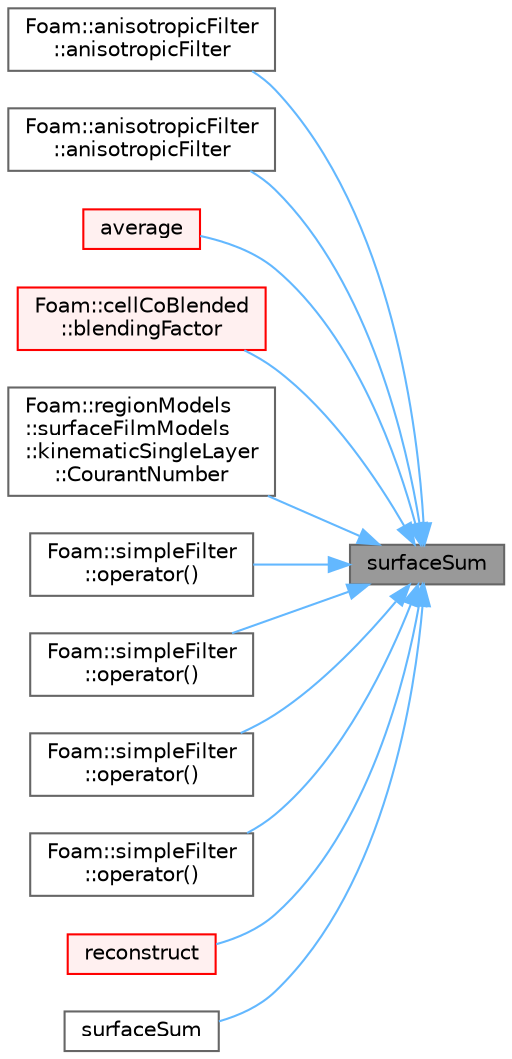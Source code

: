 digraph "surfaceSum"
{
 // LATEX_PDF_SIZE
  bgcolor="transparent";
  edge [fontname=Helvetica,fontsize=10,labelfontname=Helvetica,labelfontsize=10];
  node [fontname=Helvetica,fontsize=10,shape=box,height=0.2,width=0.4];
  rankdir="RL";
  Node1 [id="Node000001",label="surfaceSum",height=0.2,width=0.4,color="gray40", fillcolor="grey60", style="filled", fontcolor="black",tooltip=" "];
  Node1 -> Node2 [id="edge1_Node000001_Node000002",dir="back",color="steelblue1",style="solid",tooltip=" "];
  Node2 [id="Node000002",label="Foam::anisotropicFilter\l::anisotropicFilter",height=0.2,width=0.4,color="grey40", fillcolor="white", style="filled",URL="$classFoam_1_1anisotropicFilter.html#aa1e3c30cfe66be4cef473c1ef13e241c",tooltip=" "];
  Node1 -> Node3 [id="edge2_Node000001_Node000003",dir="back",color="steelblue1",style="solid",tooltip=" "];
  Node3 [id="Node000003",label="Foam::anisotropicFilter\l::anisotropicFilter",height=0.2,width=0.4,color="grey40", fillcolor="white", style="filled",URL="$classFoam_1_1anisotropicFilter.html#a1054a3bdd9be3f4b6109caf21ffcf3b9",tooltip=" "];
  Node1 -> Node4 [id="edge3_Node000001_Node000004",dir="back",color="steelblue1",style="solid",tooltip=" "];
  Node4 [id="Node000004",label="average",height=0.2,width=0.4,color="red", fillcolor="#FFF0F0", style="filled",URL="$namespaceFoam_1_1fvc.html#a5e88ec1804440b5389eb2e6f3e6d6964",tooltip=" "];
  Node1 -> Node11 [id="edge4_Node000001_Node000011",dir="back",color="steelblue1",style="solid",tooltip=" "];
  Node11 [id="Node000011",label="Foam::cellCoBlended\l::blendingFactor",height=0.2,width=0.4,color="red", fillcolor="#FFF0F0", style="filled",URL="$classFoam_1_1cellCoBlended.html#ae927af6b3fadd79fc8c5543245d76242",tooltip=" "];
  Node1 -> Node15 [id="edge5_Node000001_Node000015",dir="back",color="steelblue1",style="solid",tooltip=" "];
  Node15 [id="Node000015",label="Foam::regionModels\l::surfaceFilmModels\l::kinematicSingleLayer\l::CourantNumber",height=0.2,width=0.4,color="grey40", fillcolor="white", style="filled",URL="$classFoam_1_1regionModels_1_1surfaceFilmModels_1_1kinematicSingleLayer.html#ae65b4d9fefa89ea7af0cf18525899d63",tooltip=" "];
  Node1 -> Node16 [id="edge6_Node000001_Node000016",dir="back",color="steelblue1",style="solid",tooltip=" "];
  Node16 [id="Node000016",label="Foam::simpleFilter\l::operator()",height=0.2,width=0.4,color="grey40", fillcolor="white", style="filled",URL="$classFoam_1_1simpleFilter.html#a57f485be4b718f128b5c974aea60a703",tooltip=" "];
  Node1 -> Node17 [id="edge7_Node000001_Node000017",dir="back",color="steelblue1",style="solid",tooltip=" "];
  Node17 [id="Node000017",label="Foam::simpleFilter\l::operator()",height=0.2,width=0.4,color="grey40", fillcolor="white", style="filled",URL="$classFoam_1_1simpleFilter.html#a73fe195c24e2c9c44594a426926a4f26",tooltip=" "];
  Node1 -> Node18 [id="edge8_Node000001_Node000018",dir="back",color="steelblue1",style="solid",tooltip=" "];
  Node18 [id="Node000018",label="Foam::simpleFilter\l::operator()",height=0.2,width=0.4,color="grey40", fillcolor="white", style="filled",URL="$classFoam_1_1simpleFilter.html#a09837db659ad2ae061756f47b021383a",tooltip=" "];
  Node1 -> Node19 [id="edge9_Node000001_Node000019",dir="back",color="steelblue1",style="solid",tooltip=" "];
  Node19 [id="Node000019",label="Foam::simpleFilter\l::operator()",height=0.2,width=0.4,color="grey40", fillcolor="white", style="filled",URL="$classFoam_1_1simpleFilter.html#a1aa2d7b3783d8556966ea1481eb4b54d",tooltip=" "];
  Node1 -> Node20 [id="edge10_Node000001_Node000020",dir="back",color="steelblue1",style="solid",tooltip=" "];
  Node20 [id="Node000020",label="reconstruct",height=0.2,width=0.4,color="red", fillcolor="#FFF0F0", style="filled",URL="$namespaceFoam_1_1fvc.html#aaffcb2866b31e6c0a6c316279b30769f",tooltip=" "];
  Node1 -> Node29 [id="edge11_Node000001_Node000029",dir="back",color="steelblue1",style="solid",tooltip=" "];
  Node29 [id="Node000029",label="surfaceSum",height=0.2,width=0.4,color="grey40", fillcolor="white", style="filled",URL="$namespaceFoam_1_1fvc.html#a82cf994e201769cd910663232792095c",tooltip=" "];
}
